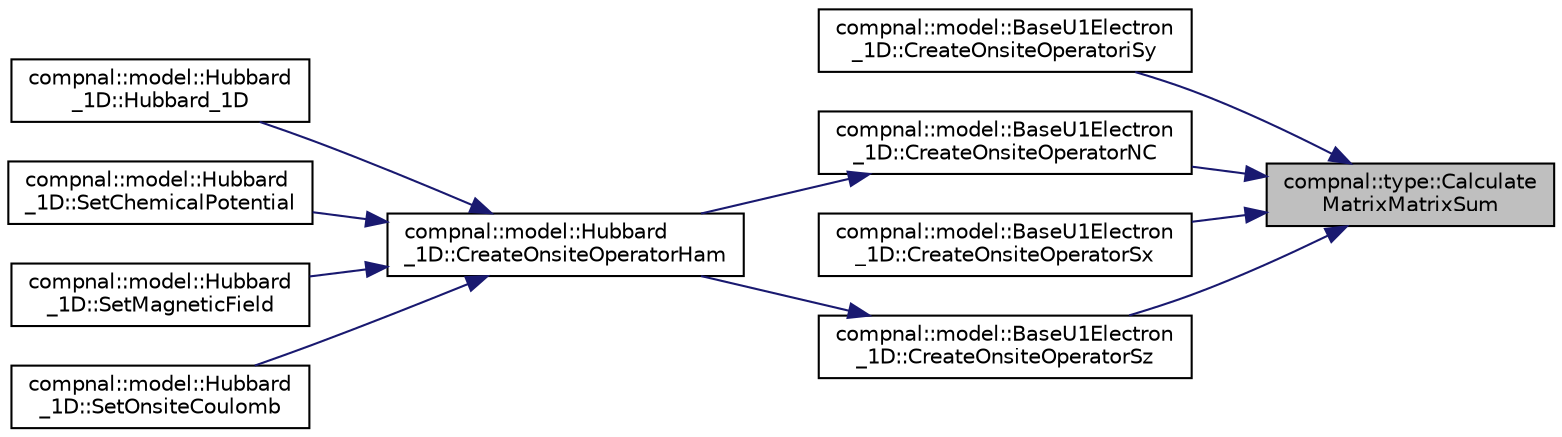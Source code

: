 digraph "compnal::type::CalculateMatrixMatrixSum"
{
 // INTERACTIVE_SVG=YES
 // LATEX_PDF_SIZE
  edge [fontname="Helvetica",fontsize="10",labelfontname="Helvetica",labelfontsize="10"];
  node [fontname="Helvetica",fontsize="10",shape=record];
  rankdir="RL";
  Node1 [label="compnal::type::Calculate\lMatrixMatrixSum",height=0.2,width=0.4,color="black", fillcolor="grey75", style="filled", fontcolor="black",tooltip=" "];
  Node1 -> Node2 [dir="back",color="midnightblue",fontsize="10",style="solid",fontname="Helvetica"];
  Node2 [label="compnal::model::BaseU1Electron\l_1D::CreateOnsiteOperatoriSy",height=0.2,width=0.4,color="black", fillcolor="white", style="filled",URL="$d8/dc0/classcompnal_1_1model_1_1_base_u1_electron__1_d.html#ad1b145ffc9fc740d52bc16a24dc17726",tooltip="Generate the spin operator for the y-direction for the electrons . Here  is the the imaginary unit."];
  Node1 -> Node3 [dir="back",color="midnightblue",fontsize="10",style="solid",fontname="Helvetica"];
  Node3 [label="compnal::model::BaseU1Electron\l_1D::CreateOnsiteOperatorNC",height=0.2,width=0.4,color="black", fillcolor="white", style="filled",URL="$d8/dc0/classcompnal_1_1model_1_1_base_u1_electron__1_d.html#aec77c76276610fa623fe1127594bf8e7",tooltip="Generate the number operator for the electrons ."];
  Node3 -> Node4 [dir="back",color="midnightblue",fontsize="10",style="solid",fontname="Helvetica"];
  Node4 [label="compnal::model::Hubbard\l_1D::CreateOnsiteOperatorHam",height=0.2,width=0.4,color="black", fillcolor="white", style="filled",URL="$d9/d7b/classcompnal_1_1model_1_1_hubbard__1_d.html#a879169d51bdfedd522454e9cf9af42ee",tooltip="Create the onsite Hamiltonian."];
  Node4 -> Node5 [dir="back",color="midnightblue",fontsize="10",style="solid",fontname="Helvetica"];
  Node5 [label="compnal::model::Hubbard\l_1D::Hubbard_1D",height=0.2,width=0.4,color="black", fillcolor="white", style="filled",URL="$d9/d7b/classcompnal_1_1model_1_1_hubbard__1_d.html#a3d421777171753d4388c9c6e545a5f27",tooltip="Constructor of Hubbard_1D class."];
  Node4 -> Node6 [dir="back",color="midnightblue",fontsize="10",style="solid",fontname="Helvetica"];
  Node6 [label="compnal::model::Hubbard\l_1D::SetChemicalPotential",height=0.2,width=0.4,color="black", fillcolor="white", style="filled",URL="$d9/d7b/classcompnal_1_1model_1_1_hubbard__1_d.html#aba696ed51bc3a98aeb35e8d3d9206639",tooltip="Set the chemical potential."];
  Node4 -> Node7 [dir="back",color="midnightblue",fontsize="10",style="solid",fontname="Helvetica"];
  Node7 [label="compnal::model::Hubbard\l_1D::SetMagneticField",height=0.2,width=0.4,color="black", fillcolor="white", style="filled",URL="$d9/d7b/classcompnal_1_1model_1_1_hubbard__1_d.html#abcf228a598e68e3c787c5f91ec61fd5b",tooltip="Set the magnetic fields for the z-direction."];
  Node4 -> Node8 [dir="back",color="midnightblue",fontsize="10",style="solid",fontname="Helvetica"];
  Node8 [label="compnal::model::Hubbard\l_1D::SetOnsiteCoulomb",height=0.2,width=0.4,color="black", fillcolor="white", style="filled",URL="$d9/d7b/classcompnal_1_1model_1_1_hubbard__1_d.html#a2e8dbb3e07b92f31092b7c8d5f849b57",tooltip="Set the onsite density interactions."];
  Node1 -> Node9 [dir="back",color="midnightblue",fontsize="10",style="solid",fontname="Helvetica"];
  Node9 [label="compnal::model::BaseU1Electron\l_1D::CreateOnsiteOperatorSx",height=0.2,width=0.4,color="black", fillcolor="white", style="filled",URL="$d8/dc0/classcompnal_1_1model_1_1_base_u1_electron__1_d.html#a78088b3950053826909b7c70b08d1724",tooltip="Generate the spin operator for the x-direction for the electrons ."];
  Node1 -> Node10 [dir="back",color="midnightblue",fontsize="10",style="solid",fontname="Helvetica"];
  Node10 [label="compnal::model::BaseU1Electron\l_1D::CreateOnsiteOperatorSz",height=0.2,width=0.4,color="black", fillcolor="white", style="filled",URL="$d8/dc0/classcompnal_1_1model_1_1_base_u1_electron__1_d.html#a5835026708b0d6a101027b0d84c3d3f9",tooltip="Generate the spin operator for the z-direction for the electrons ."];
  Node10 -> Node4 [dir="back",color="midnightblue",fontsize="10",style="solid",fontname="Helvetica"];
}
